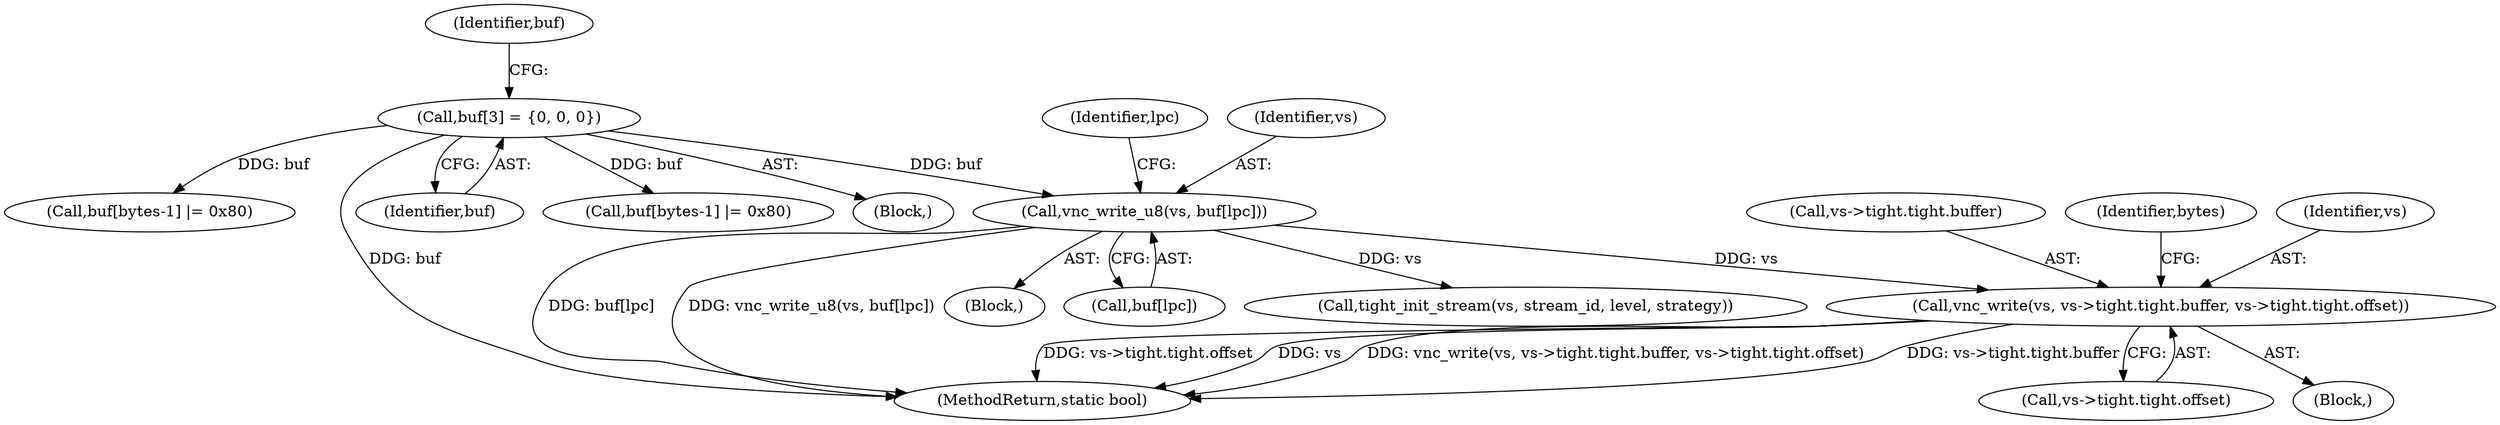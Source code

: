 digraph "0_qemu_9f64916da20eea67121d544698676295bbb105a7_0@API" {
"1000671" [label="(Call,vnc_write(vs, vs->tight.tight.buffer, vs->tight.tight.offset))"];
"1000648" [label="(Call,vnc_write_u8(vs, buf[lpc]))"];
"1000584" [label="(Call,buf[3] = {0, 0, 0})"];
"1000599" [label="(Call,buf[bytes-1] |= 0x80)"];
"1000584" [label="(Call,buf[3] = {0, 0, 0})"];
"1000680" [label="(Call,vs->tight.tight.offset)"];
"1000646" [label="(Identifier,lpc)"];
"1000574" [label="(Block,)"];
"1000588" [label="(Identifier,buf)"];
"1000673" [label="(Call,vs->tight.tight.buffer)"];
"1000688" [label="(Identifier,bytes)"];
"1000672" [label="(Identifier,vs)"];
"1000647" [label="(Block,)"];
"1000670" [label="(Block,)"];
"1000650" [label="(Call,buf[lpc])"];
"1000649" [label="(Identifier,vs)"];
"1000690" [label="(Call,tight_init_stream(vs, stream_id, level, strategy))"];
"1000621" [label="(Call,buf[bytes-1] |= 0x80)"];
"1000985" [label="(MethodReturn,static bool)"];
"1000585" [label="(Identifier,buf)"];
"1000671" [label="(Call,vnc_write(vs, vs->tight.tight.buffer, vs->tight.tight.offset))"];
"1000648" [label="(Call,vnc_write_u8(vs, buf[lpc]))"];
"1000671" -> "1000670"  [label="AST: "];
"1000671" -> "1000680"  [label="CFG: "];
"1000672" -> "1000671"  [label="AST: "];
"1000673" -> "1000671"  [label="AST: "];
"1000680" -> "1000671"  [label="AST: "];
"1000688" -> "1000671"  [label="CFG: "];
"1000671" -> "1000985"  [label="DDG: vs->tight.tight.offset"];
"1000671" -> "1000985"  [label="DDG: vs"];
"1000671" -> "1000985"  [label="DDG: vnc_write(vs, vs->tight.tight.buffer, vs->tight.tight.offset)"];
"1000671" -> "1000985"  [label="DDG: vs->tight.tight.buffer"];
"1000648" -> "1000671"  [label="DDG: vs"];
"1000648" -> "1000647"  [label="AST: "];
"1000648" -> "1000650"  [label="CFG: "];
"1000649" -> "1000648"  [label="AST: "];
"1000650" -> "1000648"  [label="AST: "];
"1000646" -> "1000648"  [label="CFG: "];
"1000648" -> "1000985"  [label="DDG: buf[lpc]"];
"1000648" -> "1000985"  [label="DDG: vnc_write_u8(vs, buf[lpc])"];
"1000584" -> "1000648"  [label="DDG: buf"];
"1000648" -> "1000690"  [label="DDG: vs"];
"1000584" -> "1000574"  [label="AST: "];
"1000584" -> "1000585"  [label="CFG: "];
"1000585" -> "1000584"  [label="AST: "];
"1000588" -> "1000584"  [label="CFG: "];
"1000584" -> "1000985"  [label="DDG: buf"];
"1000584" -> "1000599"  [label="DDG: buf"];
"1000584" -> "1000621"  [label="DDG: buf"];
}
